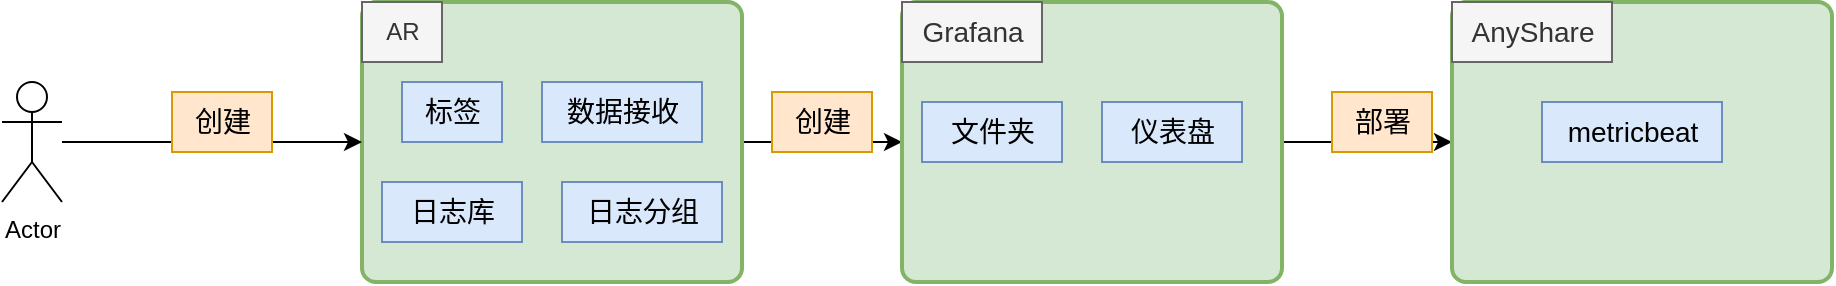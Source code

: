 <mxfile version="20.8.5" type="github">
  <diagram id="k5DgxPdG1LIawQ3i_ApD" name="第 1 页">
    <mxGraphModel dx="1509" dy="745" grid="1" gridSize="10" guides="1" tooltips="1" connect="1" arrows="1" fold="1" page="1" pageScale="1" pageWidth="827" pageHeight="1169" math="0" shadow="0">
      <root>
        <mxCell id="0" />
        <mxCell id="1" parent="0" />
        <mxCell id="esVM_zSbsIyUu2F8yPKk-11" value="" style="edgeStyle=orthogonalEdgeStyle;rounded=0;orthogonalLoop=1;jettySize=auto;html=1;fontSize=14;" edge="1" parent="1" source="esVM_zSbsIyUu2F8yPKk-1" target="esVM_zSbsIyUu2F8yPKk-10">
          <mxGeometry relative="1" as="geometry" />
        </mxCell>
        <mxCell id="esVM_zSbsIyUu2F8yPKk-1" value="" style="rounded=1;whiteSpace=wrap;html=1;absoluteArcSize=1;arcSize=14;strokeWidth=2;fillColor=#d5e8d4;strokeColor=#82b366;" vertex="1" parent="1">
          <mxGeometry x="270" y="80" width="190" height="140" as="geometry" />
        </mxCell>
        <mxCell id="esVM_zSbsIyUu2F8yPKk-3" value="" style="edgeStyle=orthogonalEdgeStyle;rounded=0;orthogonalLoop=1;jettySize=auto;html=1;" edge="1" parent="1" source="esVM_zSbsIyUu2F8yPKk-2" target="esVM_zSbsIyUu2F8yPKk-1">
          <mxGeometry relative="1" as="geometry" />
        </mxCell>
        <mxCell id="esVM_zSbsIyUu2F8yPKk-2" value="Actor" style="shape=umlActor;verticalLabelPosition=bottom;verticalAlign=top;html=1;" vertex="1" parent="1">
          <mxGeometry x="90" y="120" width="30" height="60" as="geometry" />
        </mxCell>
        <mxCell id="esVM_zSbsIyUu2F8yPKk-4" value="AR" style="text;html=1;align=center;verticalAlign=middle;resizable=0;points=[];autosize=1;strokeColor=#666666;fillColor=#f5f5f5;fontColor=#333333;" vertex="1" parent="1">
          <mxGeometry x="270" y="80" width="40" height="30" as="geometry" />
        </mxCell>
        <mxCell id="esVM_zSbsIyUu2F8yPKk-6" value="标签" style="text;html=1;align=center;verticalAlign=middle;resizable=0;points=[];autosize=1;strokeColor=#6c8ebf;fillColor=#dae8fc;fontSize=14;" vertex="1" parent="1">
          <mxGeometry x="290" y="120" width="50" height="30" as="geometry" />
        </mxCell>
        <mxCell id="esVM_zSbsIyUu2F8yPKk-7" value="数据接收" style="text;html=1;align=center;verticalAlign=middle;resizable=0;points=[];autosize=1;strokeColor=#6c8ebf;fillColor=#dae8fc;fontSize=14;" vertex="1" parent="1">
          <mxGeometry x="360" y="120" width="80" height="30" as="geometry" />
        </mxCell>
        <mxCell id="esVM_zSbsIyUu2F8yPKk-8" value="日志库" style="text;html=1;align=center;verticalAlign=middle;resizable=0;points=[];autosize=1;strokeColor=#6c8ebf;fillColor=#dae8fc;fontSize=14;" vertex="1" parent="1">
          <mxGeometry x="280" y="170" width="70" height="30" as="geometry" />
        </mxCell>
        <mxCell id="esVM_zSbsIyUu2F8yPKk-9" value="日志分组" style="text;html=1;align=center;verticalAlign=middle;resizable=0;points=[];autosize=1;strokeColor=#6c8ebf;fillColor=#dae8fc;fontSize=14;" vertex="1" parent="1">
          <mxGeometry x="370" y="170" width="80" height="30" as="geometry" />
        </mxCell>
        <mxCell id="esVM_zSbsIyUu2F8yPKk-16" style="edgeStyle=orthogonalEdgeStyle;rounded=0;orthogonalLoop=1;jettySize=auto;html=1;fontSize=14;" edge="1" parent="1" source="esVM_zSbsIyUu2F8yPKk-10" target="esVM_zSbsIyUu2F8yPKk-15">
          <mxGeometry relative="1" as="geometry" />
        </mxCell>
        <mxCell id="esVM_zSbsIyUu2F8yPKk-10" value="" style="rounded=1;whiteSpace=wrap;html=1;absoluteArcSize=1;arcSize=14;strokeWidth=2;fillColor=#d5e8d4;strokeColor=#82b366;" vertex="1" parent="1">
          <mxGeometry x="540" y="80" width="190" height="140" as="geometry" />
        </mxCell>
        <mxCell id="esVM_zSbsIyUu2F8yPKk-12" value="Grafana" style="text;html=1;align=center;verticalAlign=middle;resizable=0;points=[];autosize=1;strokeColor=#666666;fillColor=#f5f5f5;fontSize=14;fontColor=#333333;" vertex="1" parent="1">
          <mxGeometry x="540" y="80" width="70" height="30" as="geometry" />
        </mxCell>
        <mxCell id="esVM_zSbsIyUu2F8yPKk-13" value="文件夹" style="text;html=1;align=center;verticalAlign=middle;resizable=0;points=[];autosize=1;strokeColor=#6c8ebf;fillColor=#dae8fc;fontSize=14;" vertex="1" parent="1">
          <mxGeometry x="550" y="130" width="70" height="30" as="geometry" />
        </mxCell>
        <mxCell id="esVM_zSbsIyUu2F8yPKk-14" value="仪表盘" style="text;html=1;align=center;verticalAlign=middle;resizable=0;points=[];autosize=1;strokeColor=#6c8ebf;fillColor=#dae8fc;fontSize=14;" vertex="1" parent="1">
          <mxGeometry x="640" y="130" width="70" height="30" as="geometry" />
        </mxCell>
        <mxCell id="esVM_zSbsIyUu2F8yPKk-15" value="" style="rounded=1;whiteSpace=wrap;html=1;absoluteArcSize=1;arcSize=14;strokeWidth=2;fillColor=#d5e8d4;strokeColor=#82b366;labelBackgroundColor=#FFFFFF;fontSize=14;" vertex="1" parent="1">
          <mxGeometry x="815" y="80" width="190" height="140" as="geometry" />
        </mxCell>
        <mxCell id="esVM_zSbsIyUu2F8yPKk-17" value="AnyShare" style="text;html=1;align=center;verticalAlign=middle;resizable=0;points=[];autosize=1;strokeColor=#666666;fillColor=#f5f5f5;fontSize=14;fontColor=#333333;" vertex="1" parent="1">
          <mxGeometry x="815" y="80" width="80" height="30" as="geometry" />
        </mxCell>
        <mxCell id="esVM_zSbsIyUu2F8yPKk-18" value="metricbeat" style="text;html=1;align=center;verticalAlign=middle;resizable=0;points=[];autosize=1;strokeColor=#6c8ebf;fillColor=#dae8fc;fontSize=14;" vertex="1" parent="1">
          <mxGeometry x="860" y="130" width="90" height="30" as="geometry" />
        </mxCell>
        <mxCell id="esVM_zSbsIyUu2F8yPKk-19" value="创建" style="text;html=1;align=center;verticalAlign=middle;resizable=0;points=[];autosize=1;strokeColor=#d79b00;fillColor=#ffe6cc;fontSize=14;" vertex="1" parent="1">
          <mxGeometry x="175" y="125" width="50" height="30" as="geometry" />
        </mxCell>
        <mxCell id="esVM_zSbsIyUu2F8yPKk-20" value="创建" style="text;html=1;align=center;verticalAlign=middle;resizable=0;points=[];autosize=1;strokeColor=#d79b00;fillColor=#ffe6cc;fontSize=14;" vertex="1" parent="1">
          <mxGeometry x="475" y="125" width="50" height="30" as="geometry" />
        </mxCell>
        <mxCell id="esVM_zSbsIyUu2F8yPKk-21" value="部署" style="text;html=1;align=center;verticalAlign=middle;resizable=0;points=[];autosize=1;strokeColor=#d79b00;fillColor=#ffe6cc;fontSize=14;" vertex="1" parent="1">
          <mxGeometry x="755" y="125" width="50" height="30" as="geometry" />
        </mxCell>
      </root>
    </mxGraphModel>
  </diagram>
</mxfile>
